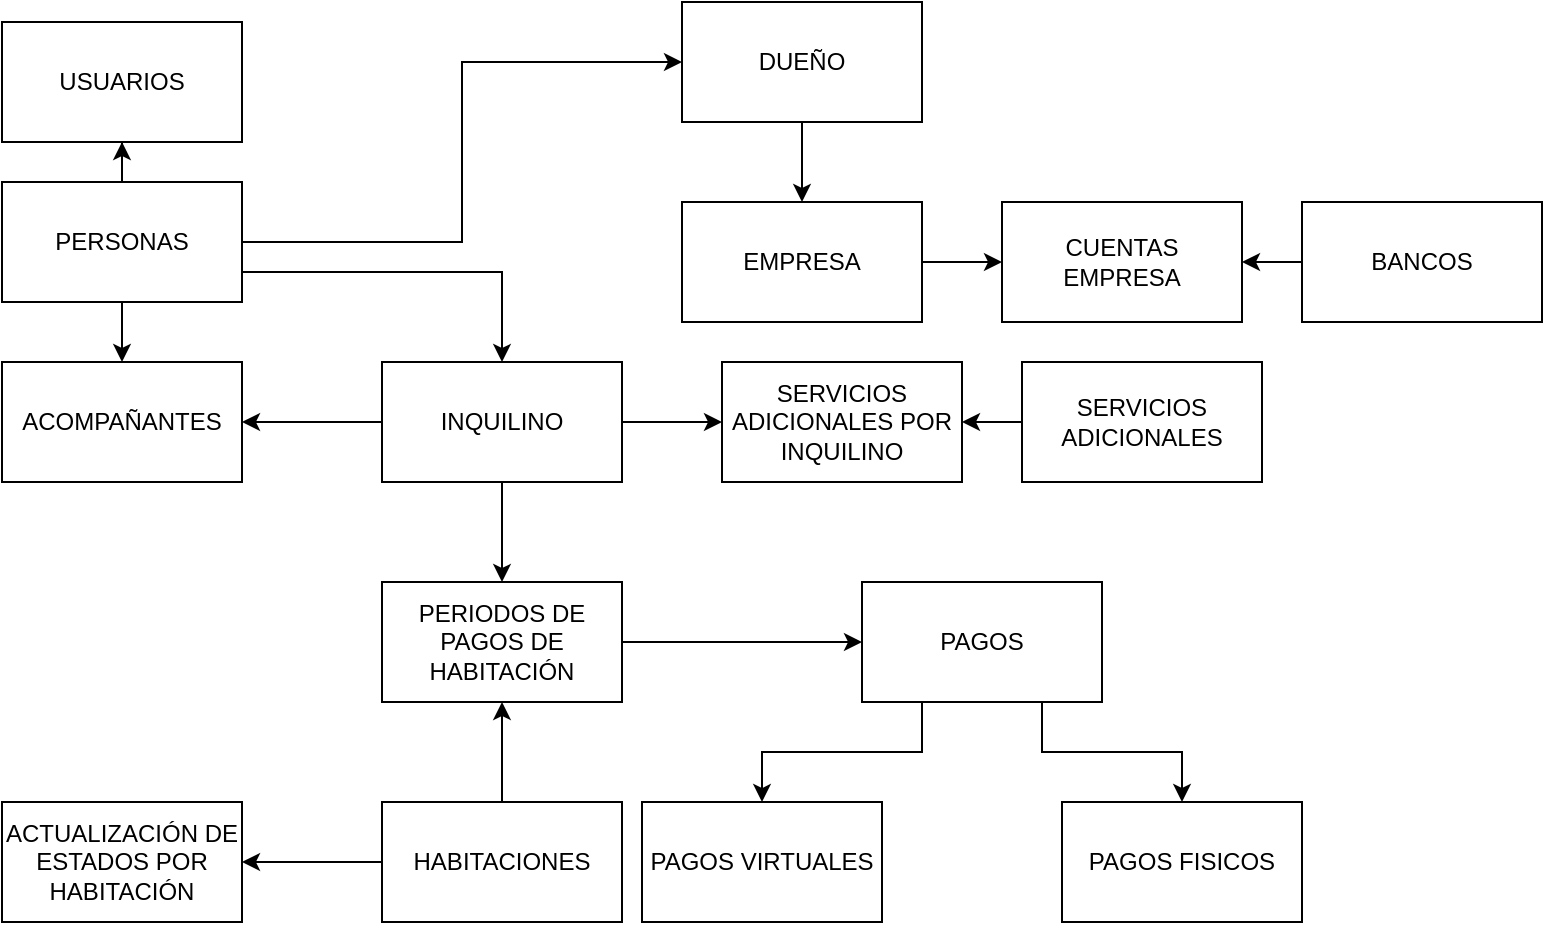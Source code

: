 <mxfile version="12.9.13" type="github">
  <diagram id="0RSpLNbLScIbGe8ZLiit" name="Page-1">
    <mxGraphModel dx="998" dy="548" grid="1" gridSize="10" guides="1" tooltips="1" connect="1" arrows="1" fold="1" page="1" pageScale="1" pageWidth="827" pageHeight="1169" math="0" shadow="0">
      <root>
        <mxCell id="0" />
        <mxCell id="1" parent="0" />
        <mxCell id="n4iATBKqcI-3AhqBi3jB-22" style="edgeStyle=orthogonalEdgeStyle;rounded=0;orthogonalLoop=1;jettySize=auto;html=1;entryX=0.5;entryY=1;entryDx=0;entryDy=0;" edge="1" parent="1" source="pzR-5Yqq6GvgtkR-p-Id-1" target="pzR-5Yqq6GvgtkR-p-Id-2">
          <mxGeometry relative="1" as="geometry" />
        </mxCell>
        <mxCell id="n4iATBKqcI-3AhqBi3jB-23" style="edgeStyle=orthogonalEdgeStyle;rounded=0;orthogonalLoop=1;jettySize=auto;html=1;entryX=0;entryY=0.5;entryDx=0;entryDy=0;" edge="1" parent="1" source="pzR-5Yqq6GvgtkR-p-Id-1" target="pzR-5Yqq6GvgtkR-p-Id-5">
          <mxGeometry relative="1" as="geometry" />
        </mxCell>
        <mxCell id="n4iATBKqcI-3AhqBi3jB-31" style="edgeStyle=orthogonalEdgeStyle;rounded=0;orthogonalLoop=1;jettySize=auto;html=1;entryX=0.5;entryY=0;entryDx=0;entryDy=0;" edge="1" parent="1" source="pzR-5Yqq6GvgtkR-p-Id-1" target="n4iATBKqcI-3AhqBi3jB-6">
          <mxGeometry relative="1" as="geometry" />
        </mxCell>
        <mxCell id="n4iATBKqcI-3AhqBi3jB-32" style="edgeStyle=orthogonalEdgeStyle;rounded=0;orthogonalLoop=1;jettySize=auto;html=1;exitX=1;exitY=0.75;exitDx=0;exitDy=0;" edge="1" parent="1" source="pzR-5Yqq6GvgtkR-p-Id-1" target="pzR-5Yqq6GvgtkR-p-Id-4">
          <mxGeometry relative="1" as="geometry" />
        </mxCell>
        <mxCell id="pzR-5Yqq6GvgtkR-p-Id-1" value="PERSONAS" style="rounded=0;whiteSpace=wrap;html=1;" parent="1" vertex="1">
          <mxGeometry x="20" y="90" width="120" height="60" as="geometry" />
        </mxCell>
        <mxCell id="pzR-5Yqq6GvgtkR-p-Id-2" value="USUARIOS" style="rounded=0;whiteSpace=wrap;html=1;" parent="1" vertex="1">
          <mxGeometry x="20" y="10" width="120" height="60" as="geometry" />
        </mxCell>
        <mxCell id="n4iATBKqcI-3AhqBi3jB-12" style="edgeStyle=orthogonalEdgeStyle;rounded=0;orthogonalLoop=1;jettySize=auto;html=1;entryX=0.5;entryY=0;entryDx=0;entryDy=0;" edge="1" parent="1" source="pzR-5Yqq6GvgtkR-p-Id-4" target="n4iATBKqcI-3AhqBi3jB-5">
          <mxGeometry relative="1" as="geometry" />
        </mxCell>
        <mxCell id="n4iATBKqcI-3AhqBi3jB-18" style="edgeStyle=orthogonalEdgeStyle;rounded=0;orthogonalLoop=1;jettySize=auto;html=1;" edge="1" parent="1" source="pzR-5Yqq6GvgtkR-p-Id-4" target="n4iATBKqcI-3AhqBi3jB-6">
          <mxGeometry relative="1" as="geometry" />
        </mxCell>
        <mxCell id="n4iATBKqcI-3AhqBi3jB-19" style="edgeStyle=orthogonalEdgeStyle;rounded=0;orthogonalLoop=1;jettySize=auto;html=1;entryX=0;entryY=0.5;entryDx=0;entryDy=0;" edge="1" parent="1" source="pzR-5Yqq6GvgtkR-p-Id-4" target="n4iATBKqcI-3AhqBi3jB-3">
          <mxGeometry relative="1" as="geometry" />
        </mxCell>
        <mxCell id="pzR-5Yqq6GvgtkR-p-Id-4" value="INQUILINO" style="rounded=0;whiteSpace=wrap;html=1;" parent="1" vertex="1">
          <mxGeometry x="210" y="180" width="120" height="60" as="geometry" />
        </mxCell>
        <mxCell id="n4iATBKqcI-3AhqBi3jB-24" style="edgeStyle=orthogonalEdgeStyle;rounded=0;orthogonalLoop=1;jettySize=auto;html=1;entryX=0.5;entryY=0;entryDx=0;entryDy=0;" edge="1" parent="1" source="pzR-5Yqq6GvgtkR-p-Id-5" target="pzR-5Yqq6GvgtkR-p-Id-6">
          <mxGeometry relative="1" as="geometry" />
        </mxCell>
        <mxCell id="pzR-5Yqq6GvgtkR-p-Id-5" value="DUEÑO" style="rounded=0;whiteSpace=wrap;html=1;" parent="1" vertex="1">
          <mxGeometry x="360" width="120" height="60" as="geometry" />
        </mxCell>
        <mxCell id="n4iATBKqcI-3AhqBi3jB-25" style="edgeStyle=orthogonalEdgeStyle;rounded=0;orthogonalLoop=1;jettySize=auto;html=1;entryX=0;entryY=0.5;entryDx=0;entryDy=0;" edge="1" parent="1" source="pzR-5Yqq6GvgtkR-p-Id-6" target="pzR-5Yqq6GvgtkR-p-Id-7">
          <mxGeometry relative="1" as="geometry" />
        </mxCell>
        <mxCell id="pzR-5Yqq6GvgtkR-p-Id-6" value="EMPRESA" style="rounded=0;whiteSpace=wrap;html=1;" parent="1" vertex="1">
          <mxGeometry x="360" y="100" width="120" height="60" as="geometry" />
        </mxCell>
        <mxCell id="pzR-5Yqq6GvgtkR-p-Id-7" value="CUENTAS EMPRESA" style="rounded=0;whiteSpace=wrap;html=1;" parent="1" vertex="1">
          <mxGeometry x="520" y="100" width="120" height="60" as="geometry" />
        </mxCell>
        <mxCell id="n4iATBKqcI-3AhqBi3jB-27" style="edgeStyle=orthogonalEdgeStyle;rounded=0;orthogonalLoop=1;jettySize=auto;html=1;entryX=1;entryY=0.5;entryDx=0;entryDy=0;" edge="1" parent="1" source="pzR-5Yqq6GvgtkR-p-Id-8" target="pzR-5Yqq6GvgtkR-p-Id-7">
          <mxGeometry relative="1" as="geometry" />
        </mxCell>
        <mxCell id="pzR-5Yqq6GvgtkR-p-Id-8" value="BANCOS" style="rounded=0;whiteSpace=wrap;html=1;" parent="1" vertex="1">
          <mxGeometry x="670" y="100" width="120" height="60" as="geometry" />
        </mxCell>
        <mxCell id="n4iATBKqcI-3AhqBi3jB-13" style="edgeStyle=orthogonalEdgeStyle;rounded=0;orthogonalLoop=1;jettySize=auto;html=1;" edge="1" parent="1" source="pzR-5Yqq6GvgtkR-p-Id-9" target="n4iATBKqcI-3AhqBi3jB-5">
          <mxGeometry relative="1" as="geometry" />
        </mxCell>
        <mxCell id="n4iATBKqcI-3AhqBi3jB-17" style="edgeStyle=orthogonalEdgeStyle;rounded=0;orthogonalLoop=1;jettySize=auto;html=1;entryX=1;entryY=0.5;entryDx=0;entryDy=0;" edge="1" parent="1" source="pzR-5Yqq6GvgtkR-p-Id-9" target="n4iATBKqcI-3AhqBi3jB-16">
          <mxGeometry relative="1" as="geometry" />
        </mxCell>
        <mxCell id="pzR-5Yqq6GvgtkR-p-Id-9" value="HABITACIONES" style="rounded=0;whiteSpace=wrap;html=1;" parent="1" vertex="1">
          <mxGeometry x="210" y="400" width="120" height="60" as="geometry" />
        </mxCell>
        <mxCell id="n4iATBKqcI-3AhqBi3jB-29" style="edgeStyle=orthogonalEdgeStyle;rounded=0;orthogonalLoop=1;jettySize=auto;html=1;exitX=0.25;exitY=1;exitDx=0;exitDy=0;" edge="1" parent="1" source="pzR-5Yqq6GvgtkR-p-Id-10" target="pzR-5Yqq6GvgtkR-p-Id-11">
          <mxGeometry relative="1" as="geometry" />
        </mxCell>
        <mxCell id="n4iATBKqcI-3AhqBi3jB-30" style="edgeStyle=orthogonalEdgeStyle;rounded=0;orthogonalLoop=1;jettySize=auto;html=1;exitX=0.75;exitY=1;exitDx=0;exitDy=0;entryX=0.5;entryY=0;entryDx=0;entryDy=0;" edge="1" parent="1" source="pzR-5Yqq6GvgtkR-p-Id-10" target="pzR-5Yqq6GvgtkR-p-Id-12">
          <mxGeometry relative="1" as="geometry" />
        </mxCell>
        <mxCell id="pzR-5Yqq6GvgtkR-p-Id-10" value="PAGOS" style="rounded=0;whiteSpace=wrap;html=1;" parent="1" vertex="1">
          <mxGeometry x="450" y="290" width="120" height="60" as="geometry" />
        </mxCell>
        <mxCell id="pzR-5Yqq6GvgtkR-p-Id-11" value="PAGOS VIRTUALES" style="rounded=0;whiteSpace=wrap;html=1;" parent="1" vertex="1">
          <mxGeometry x="340" y="400" width="120" height="60" as="geometry" />
        </mxCell>
        <mxCell id="pzR-5Yqq6GvgtkR-p-Id-12" value="PAGOS FISICOS" style="rounded=0;whiteSpace=wrap;html=1;" parent="1" vertex="1">
          <mxGeometry x="550" y="400" width="120" height="60" as="geometry" />
        </mxCell>
        <mxCell id="n4iATBKqcI-3AhqBi3jB-20" style="edgeStyle=orthogonalEdgeStyle;rounded=0;orthogonalLoop=1;jettySize=auto;html=1;entryX=1;entryY=0.5;entryDx=0;entryDy=0;" edge="1" parent="1" source="n4iATBKqcI-3AhqBi3jB-1" target="n4iATBKqcI-3AhqBi3jB-3">
          <mxGeometry relative="1" as="geometry" />
        </mxCell>
        <mxCell id="n4iATBKqcI-3AhqBi3jB-1" value="SERVICIOS ADICIONALES" style="rounded=0;whiteSpace=wrap;html=1;" vertex="1" parent="1">
          <mxGeometry x="530" y="180" width="120" height="60" as="geometry" />
        </mxCell>
        <mxCell id="n4iATBKqcI-3AhqBi3jB-3" value="SERVICIOS ADICIONALES POR INQUILINO" style="rounded=0;whiteSpace=wrap;html=1;" vertex="1" parent="1">
          <mxGeometry x="380" y="180" width="120" height="60" as="geometry" />
        </mxCell>
        <mxCell id="n4iATBKqcI-3AhqBi3jB-28" style="edgeStyle=orthogonalEdgeStyle;rounded=0;orthogonalLoop=1;jettySize=auto;html=1;" edge="1" parent="1" source="n4iATBKqcI-3AhqBi3jB-5" target="pzR-5Yqq6GvgtkR-p-Id-10">
          <mxGeometry relative="1" as="geometry" />
        </mxCell>
        <mxCell id="n4iATBKqcI-3AhqBi3jB-5" value="PERIODOS DE PAGOS DE HABITACIÓN" style="rounded=0;whiteSpace=wrap;html=1;" vertex="1" parent="1">
          <mxGeometry x="210" y="290" width="120" height="60" as="geometry" />
        </mxCell>
        <mxCell id="n4iATBKqcI-3AhqBi3jB-6" value="ACOMPAÑANTES" style="rounded=0;whiteSpace=wrap;html=1;" vertex="1" parent="1">
          <mxGeometry x="20" y="180" width="120" height="60" as="geometry" />
        </mxCell>
        <mxCell id="n4iATBKqcI-3AhqBi3jB-16" value="ACTUALIZACIÓN DE ESTADOS POR HABITACIÓN" style="rounded=0;whiteSpace=wrap;html=1;" vertex="1" parent="1">
          <mxGeometry x="20" y="400" width="120" height="60" as="geometry" />
        </mxCell>
      </root>
    </mxGraphModel>
  </diagram>
</mxfile>
